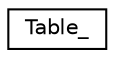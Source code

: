 digraph "Graphical Class Hierarchy"
{
  edge [fontname="Helvetica",fontsize="10",labelfontname="Helvetica",labelfontsize="10"];
  node [fontname="Helvetica",fontsize="10",shape=record];
  rankdir="LR";
  Node0 [label="Table_",height=0.2,width=0.4,color="black", fillcolor="white", style="filled",URL="$structTable__.html"];
}
